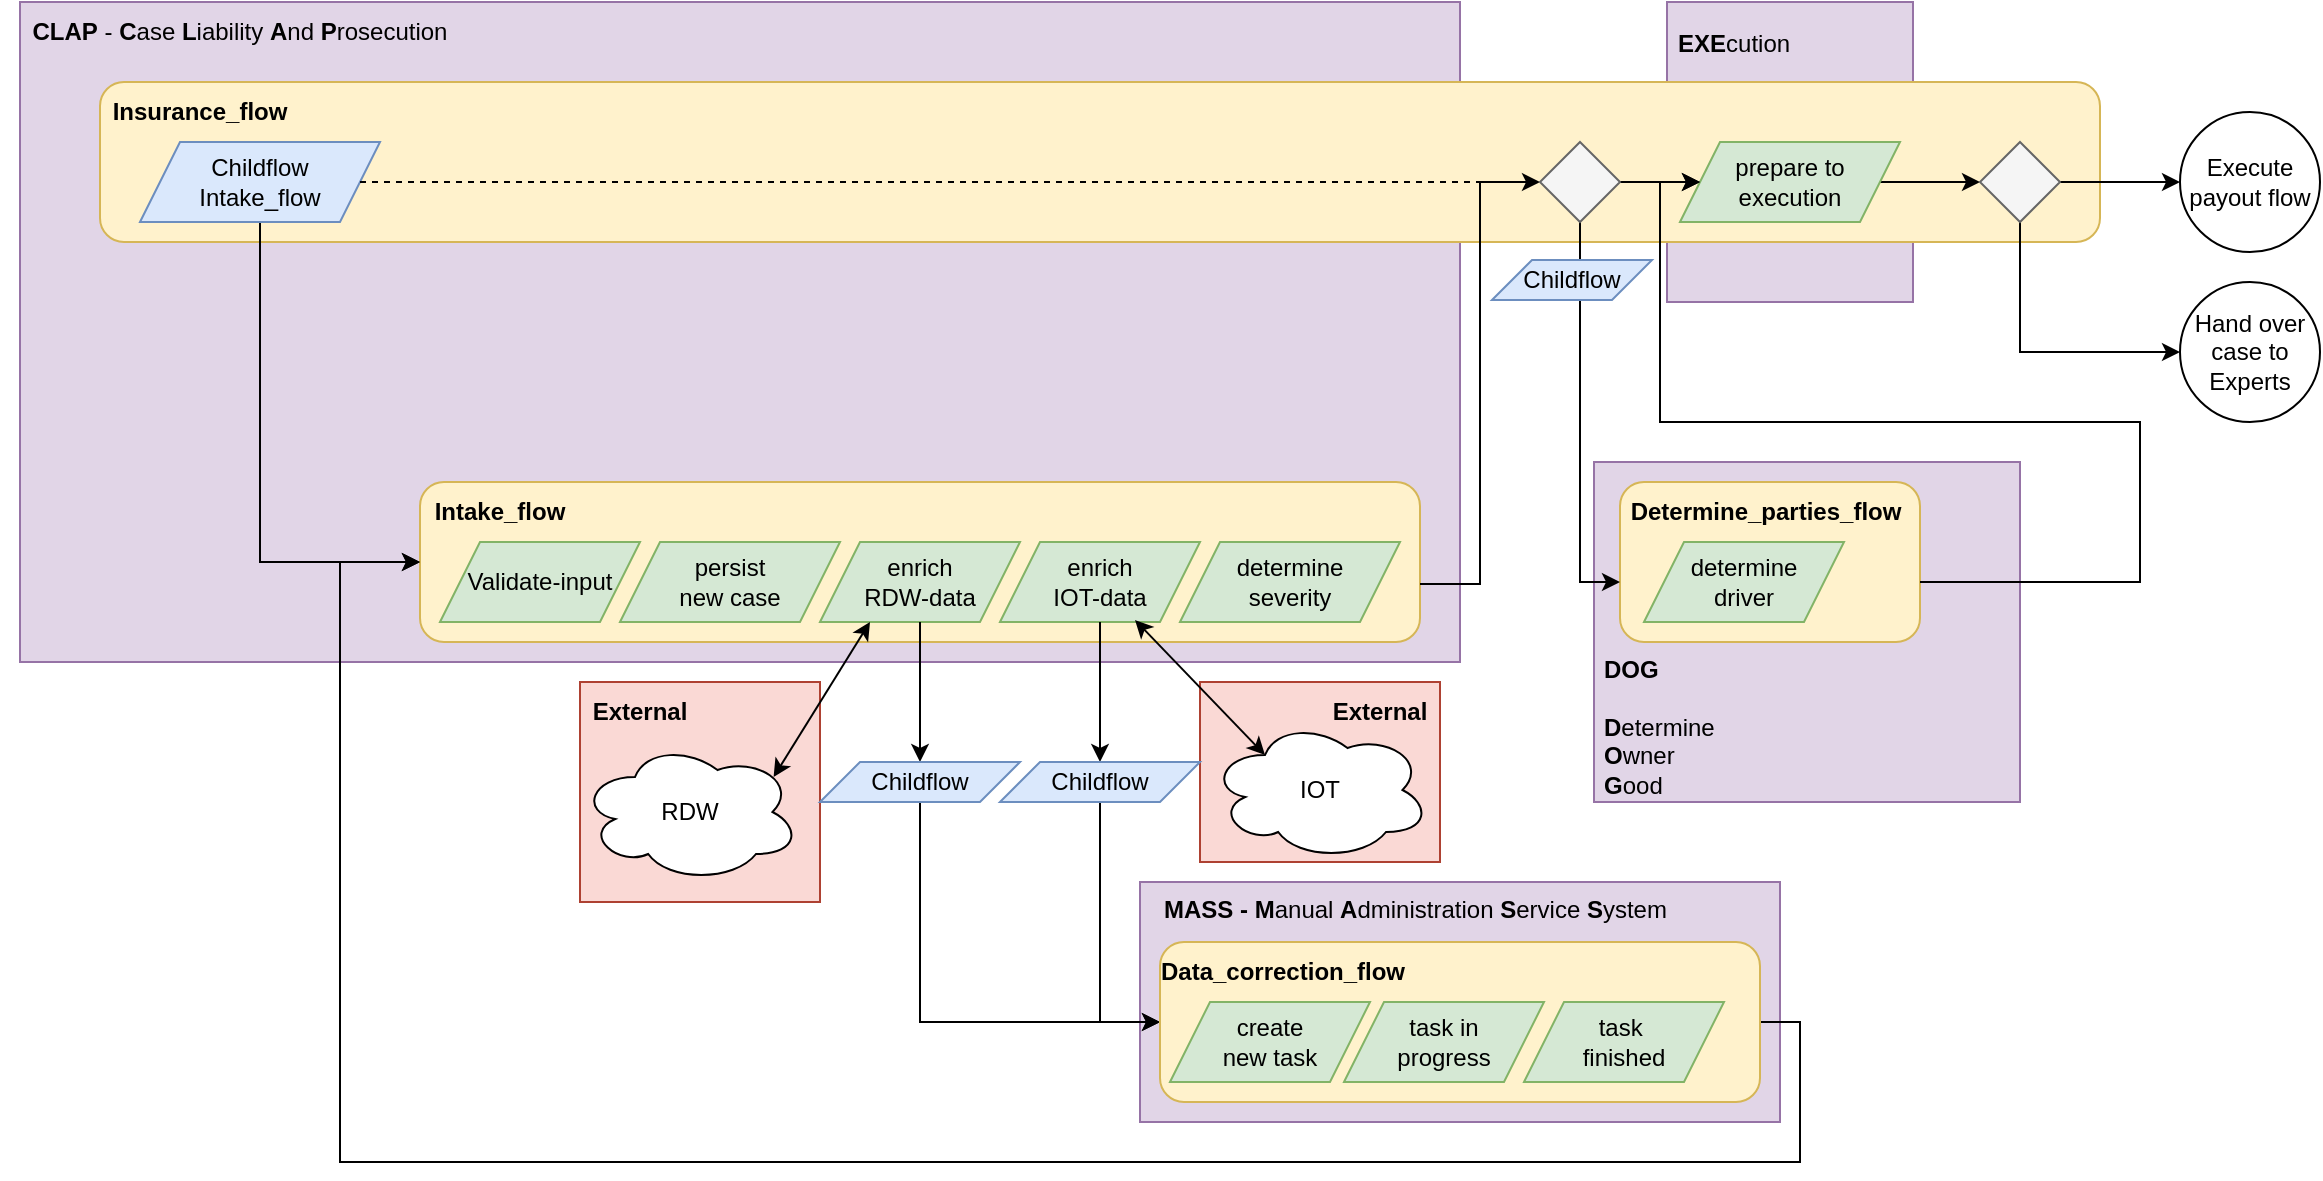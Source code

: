 <mxfile version="22.0.2" type="device">
  <diagram id="prtHgNgQTEPvFCAcTncT" name="Page-1">
    <mxGraphModel dx="2081" dy="2157" grid="1" gridSize="10" guides="1" tooltips="1" connect="1" arrows="1" fold="1" page="1" pageScale="1" pageWidth="827" pageHeight="1169" math="0" shadow="0">
      <root>
        <mxCell id="0" />
        <mxCell id="1" parent="0" />
        <mxCell id="STYyHT8B7xxHDJLArqxk-16" value="" style="rounded=0;whiteSpace=wrap;html=1;fillColor=#e1d5e7;strokeColor=#9673a6;" parent="1" vertex="1">
          <mxGeometry x="863.5" y="-240" width="123" height="150" as="geometry" />
        </mxCell>
        <mxCell id="STYyHT8B7xxHDJLArqxk-14" value="" style="rounded=0;whiteSpace=wrap;html=1;fillColor=#e1d5e7;strokeColor=#9673a6;" parent="1" vertex="1">
          <mxGeometry x="827" y="-10" width="213" height="170" as="geometry" />
        </mxCell>
        <mxCell id="STYyHT8B7xxHDJLArqxk-12" value="" style="rounded=0;whiteSpace=wrap;html=1;fillColor=#e1d5e7;strokeColor=#9673a6;" parent="1" vertex="1">
          <mxGeometry x="600" y="200" width="320" height="120" as="geometry" />
        </mxCell>
        <mxCell id="STYyHT8B7xxHDJLArqxk-10" value="" style="rounded=0;whiteSpace=wrap;html=1;fillColor=#fad9d5;strokeColor=#ae4132;" parent="1" vertex="1">
          <mxGeometry x="630" y="100" width="120" height="90" as="geometry" />
        </mxCell>
        <mxCell id="STYyHT8B7xxHDJLArqxk-9" value="" style="rounded=0;whiteSpace=wrap;html=1;fillColor=#fad9d5;strokeColor=#ae4132;" parent="1" vertex="1">
          <mxGeometry x="320" y="100" width="120" height="110" as="geometry" />
        </mxCell>
        <mxCell id="STYyHT8B7xxHDJLArqxk-3" value="" style="rounded=0;whiteSpace=wrap;html=1;fillColor=#e1d5e7;strokeColor=#9673a6;" parent="1" vertex="1">
          <mxGeometry x="40" y="-240" width="720" height="330" as="geometry" />
        </mxCell>
        <mxCell id="bT0aJn8S0_L-WUXQSwk8-2" value="RDW" style="ellipse;shape=cloud;whiteSpace=wrap;html=1;" parent="1" vertex="1">
          <mxGeometry x="320" y="130" width="110" height="70" as="geometry" />
        </mxCell>
        <mxCell id="dNxyNK7c78bLwvsdeMH5-32" value="Execute payout flow" style="ellipse;whiteSpace=wrap;html=1;" parent="1" vertex="1">
          <mxGeometry x="1120" y="-185" width="70" height="70" as="geometry" />
        </mxCell>
        <mxCell id="bT0aJn8S0_L-WUXQSwk8-31" value="Hand over case to Experts" style="ellipse;whiteSpace=wrap;html=1;" parent="1" vertex="1">
          <mxGeometry x="1120" y="-100" width="70" height="70" as="geometry" />
        </mxCell>
        <mxCell id="LE18FVDjP6FZUMCErXCb-1" value="" style="rounded=1;whiteSpace=wrap;html=1;fillColor=#fff2cc;strokeColor=#d6b656;" parent="1" vertex="1">
          <mxGeometry x="240" width="500" height="80" as="geometry" />
        </mxCell>
        <mxCell id="LE18FVDjP6FZUMCErXCb-2" value="Intake_flow" style="text;html=1;strokeColor=none;fillColor=none;align=center;verticalAlign=middle;whiteSpace=wrap;rounded=0;fontStyle=1" parent="1" vertex="1">
          <mxGeometry x="240" width="80" height="30" as="geometry" />
        </mxCell>
        <mxCell id="LE18FVDjP6FZUMCErXCb-3" value="Validate-input" style="shape=parallelogram;perimeter=parallelogramPerimeter;whiteSpace=wrap;html=1;fixedSize=1;fillColor=#d5e8d4;strokeColor=#82b366;" parent="1" vertex="1">
          <mxGeometry x="250" y="30" width="100" height="40" as="geometry" />
        </mxCell>
        <mxCell id="LE18FVDjP6FZUMCErXCb-42" style="edgeStyle=orthogonalEdgeStyle;rounded=0;orthogonalLoop=1;jettySize=auto;html=1;exitX=0.5;exitY=1;exitDx=0;exitDy=0;entryX=0;entryY=0.5;entryDx=0;entryDy=0;" parent="1" source="LE18FVDjP6FZUMCErXCb-45" target="LE18FVDjP6FZUMCErXCb-16" edge="1">
          <mxGeometry relative="1" as="geometry" />
        </mxCell>
        <mxCell id="LE18FVDjP6FZUMCErXCb-4" value="enrich&lt;br&gt;RDW-data" style="shape=parallelogram;perimeter=parallelogramPerimeter;whiteSpace=wrap;html=1;fixedSize=1;fillColor=#d5e8d4;strokeColor=#82b366;" parent="1" vertex="1">
          <mxGeometry x="440" y="30" width="100" height="40" as="geometry" />
        </mxCell>
        <mxCell id="LE18FVDjP6FZUMCErXCb-43" style="edgeStyle=orthogonalEdgeStyle;rounded=0;orthogonalLoop=1;jettySize=auto;html=1;exitX=0.5;exitY=1;exitDx=0;exitDy=0;entryX=0;entryY=0.5;entryDx=0;entryDy=0;" parent="1" source="LE18FVDjP6FZUMCErXCb-46" target="LE18FVDjP6FZUMCErXCb-16" edge="1">
          <mxGeometry relative="1" as="geometry">
            <mxPoint x="600" y="200" as="targetPoint" />
            <Array as="points">
              <mxPoint x="580" y="270" />
            </Array>
          </mxGeometry>
        </mxCell>
        <mxCell id="LE18FVDjP6FZUMCErXCb-6" value="enrich&lt;br&gt;IOT-data" style="shape=parallelogram;perimeter=parallelogramPerimeter;whiteSpace=wrap;html=1;fixedSize=1;fillColor=#d5e8d4;strokeColor=#82b366;" parent="1" vertex="1">
          <mxGeometry x="530" y="30" width="100" height="40" as="geometry" />
        </mxCell>
        <mxCell id="LE18FVDjP6FZUMCErXCb-8" value="IOT" style="ellipse;shape=cloud;whiteSpace=wrap;html=1;" parent="1" vertex="1">
          <mxGeometry x="635" y="119" width="110" height="70" as="geometry" />
        </mxCell>
        <mxCell id="LE18FVDjP6FZUMCErXCb-10" value="" style="rounded=1;whiteSpace=wrap;html=1;fillColor=#fff2cc;strokeColor=#d6b656;" parent="1" vertex="1">
          <mxGeometry x="80" y="-200" width="1000" height="80" as="geometry" />
        </mxCell>
        <mxCell id="LE18FVDjP6FZUMCErXCb-11" value="Insurance_flow" style="text;html=1;strokeColor=none;fillColor=none;align=center;verticalAlign=middle;whiteSpace=wrap;rounded=0;fontStyle=1" parent="1" vertex="1">
          <mxGeometry x="100" y="-200" width="60" height="30" as="geometry" />
        </mxCell>
        <mxCell id="LE18FVDjP6FZUMCErXCb-14" value="" style="edgeStyle=orthogonalEdgeStyle;rounded=0;orthogonalLoop=1;jettySize=auto;html=1;entryX=0;entryY=0.5;entryDx=0;entryDy=0;" parent="1" source="LE18FVDjP6FZUMCErXCb-12" target="LE18FVDjP6FZUMCErXCb-1" edge="1">
          <mxGeometry relative="1" as="geometry">
            <mxPoint x="120" y="30" as="targetPoint" />
            <Array as="points">
              <mxPoint x="160" y="40" />
            </Array>
          </mxGeometry>
        </mxCell>
        <mxCell id="LE18FVDjP6FZUMCErXCb-12" value="Childflow&lt;br&gt;Intake_flow" style="shape=parallelogram;perimeter=parallelogramPerimeter;whiteSpace=wrap;html=1;fixedSize=1;fillColor=#dae8fc;strokeColor=#6c8ebf;" parent="1" vertex="1">
          <mxGeometry x="100" y="-170" width="120" height="40" as="geometry" />
        </mxCell>
        <mxCell id="LE18FVDjP6FZUMCErXCb-15" value="" style="rounded=1;whiteSpace=wrap;html=1;fillColor=#fff2cc;strokeColor=#d6b656;" parent="1" vertex="1">
          <mxGeometry x="840" width="150" height="80" as="geometry" />
        </mxCell>
        <mxCell id="LE18FVDjP6FZUMCErXCb-41" style="edgeStyle=orthogonalEdgeStyle;rounded=0;orthogonalLoop=1;jettySize=auto;html=1;exitX=1;exitY=0.5;exitDx=0;exitDy=0;entryX=0;entryY=0.5;entryDx=0;entryDy=0;" parent="1" source="LE18FVDjP6FZUMCErXCb-16" target="LE18FVDjP6FZUMCErXCb-1" edge="1">
          <mxGeometry relative="1" as="geometry">
            <mxPoint x="130" y="100" as="targetPoint" />
            <Array as="points">
              <mxPoint x="930" y="270" />
              <mxPoint x="930" y="340" />
              <mxPoint x="200" y="340" />
              <mxPoint x="200" y="40" />
            </Array>
          </mxGeometry>
        </mxCell>
        <mxCell id="LE18FVDjP6FZUMCErXCb-16" value="" style="rounded=1;whiteSpace=wrap;html=1;fillColor=#fff2cc;strokeColor=#d6b656;" parent="1" vertex="1">
          <mxGeometry x="610" y="230" width="300" height="80" as="geometry" />
        </mxCell>
        <mxCell id="LE18FVDjP6FZUMCErXCb-21" style="edgeStyle=orthogonalEdgeStyle;rounded=0;orthogonalLoop=1;jettySize=auto;html=1;exitX=1;exitY=0.638;exitDx=0;exitDy=0;entryX=0;entryY=0.5;entryDx=0;entryDy=0;exitPerimeter=0;" parent="1" source="LE18FVDjP6FZUMCErXCb-1" target="LE18FVDjP6FZUMCErXCb-20" edge="1">
          <mxGeometry relative="1" as="geometry" />
        </mxCell>
        <mxCell id="LE18FVDjP6FZUMCErXCb-17" value="determine&lt;br&gt;severity" style="shape=parallelogram;perimeter=parallelogramPerimeter;whiteSpace=wrap;html=1;fixedSize=1;fillColor=#d5e8d4;strokeColor=#82b366;" parent="1" vertex="1">
          <mxGeometry x="620" y="30" width="110" height="40" as="geometry" />
        </mxCell>
        <mxCell id="LE18FVDjP6FZUMCErXCb-34" style="edgeStyle=orthogonalEdgeStyle;rounded=0;orthogonalLoop=1;jettySize=auto;html=1;exitX=1;exitY=0.5;exitDx=0;exitDy=0;entryX=0;entryY=0.5;entryDx=0;entryDy=0;" parent="1" source="LE18FVDjP6FZUMCErXCb-19" target="LE18FVDjP6FZUMCErXCb-32" edge="1">
          <mxGeometry relative="1" as="geometry" />
        </mxCell>
        <mxCell id="LE18FVDjP6FZUMCErXCb-19" value="prepare to&lt;br&gt;execution" style="shape=parallelogram;perimeter=parallelogramPerimeter;whiteSpace=wrap;html=1;fixedSize=1;fillColor=#d5e8d4;strokeColor=#82b366;" parent="1" vertex="1">
          <mxGeometry x="870" y="-170" width="110" height="40" as="geometry" />
        </mxCell>
        <mxCell id="LE18FVDjP6FZUMCErXCb-22" style="edgeStyle=orthogonalEdgeStyle;rounded=0;orthogonalLoop=1;jettySize=auto;html=1;exitX=1;exitY=0.5;exitDx=0;exitDy=0;entryX=0;entryY=0.5;entryDx=0;entryDy=0;" parent="1" source="LE18FVDjP6FZUMCErXCb-20" target="LE18FVDjP6FZUMCErXCb-19" edge="1">
          <mxGeometry relative="1" as="geometry" />
        </mxCell>
        <mxCell id="LE18FVDjP6FZUMCErXCb-24" style="edgeStyle=orthogonalEdgeStyle;rounded=0;orthogonalLoop=1;jettySize=auto;html=1;exitX=0.5;exitY=1;exitDx=0;exitDy=0;entryX=0;entryY=0.613;entryDx=0;entryDy=0;entryPerimeter=0;" parent="1" source="LE18FVDjP6FZUMCErXCb-20" target="LE18FVDjP6FZUMCErXCb-15" edge="1">
          <mxGeometry relative="1" as="geometry">
            <Array as="points">
              <mxPoint x="820" y="50" />
            </Array>
          </mxGeometry>
        </mxCell>
        <mxCell id="LE18FVDjP6FZUMCErXCb-20" value="" style="rhombus;whiteSpace=wrap;html=1;fillColor=#f5f5f5;strokeColor=#666666;fontColor=#333333;" parent="1" vertex="1">
          <mxGeometry x="800" y="-170" width="40" height="40" as="geometry" />
        </mxCell>
        <mxCell id="LE18FVDjP6FZUMCErXCb-23" value="determine&lt;br&gt;driver" style="shape=parallelogram;perimeter=parallelogramPerimeter;whiteSpace=wrap;html=1;fixedSize=1;fillColor=#d5e8d4;strokeColor=#82b366;" parent="1" vertex="1">
          <mxGeometry x="852" y="30" width="100" height="40" as="geometry" />
        </mxCell>
        <mxCell id="LE18FVDjP6FZUMCErXCb-25" value="persist &lt;br&gt;new case" style="shape=parallelogram;perimeter=parallelogramPerimeter;whiteSpace=wrap;html=1;fixedSize=1;fillColor=#d5e8d4;strokeColor=#82b366;" parent="1" vertex="1">
          <mxGeometry x="340" y="30" width="110" height="40" as="geometry" />
        </mxCell>
        <mxCell id="LE18FVDjP6FZUMCErXCb-31" style="edgeStyle=orthogonalEdgeStyle;rounded=0;orthogonalLoop=1;jettySize=auto;html=1;entryX=0;entryY=0.5;entryDx=0;entryDy=0;exitX=1;exitY=0.625;exitDx=0;exitDy=0;exitPerimeter=0;" parent="1" source="LE18FVDjP6FZUMCErXCb-15" target="LE18FVDjP6FZUMCErXCb-19" edge="1">
          <mxGeometry relative="1" as="geometry">
            <mxPoint x="1090" y="50" as="targetPoint" />
            <mxPoint x="1060" y="50" as="sourcePoint" />
            <Array as="points">
              <mxPoint x="1100" y="50" />
              <mxPoint x="1100" y="-30" />
              <mxPoint x="860" y="-30" />
              <mxPoint x="860" y="-150" />
            </Array>
          </mxGeometry>
        </mxCell>
        <mxCell id="LE18FVDjP6FZUMCErXCb-35" style="edgeStyle=orthogonalEdgeStyle;rounded=0;orthogonalLoop=1;jettySize=auto;html=1;exitX=0.5;exitY=1;exitDx=0;exitDy=0;entryX=0;entryY=0.5;entryDx=0;entryDy=0;" parent="1" source="LE18FVDjP6FZUMCErXCb-32" target="bT0aJn8S0_L-WUXQSwk8-31" edge="1">
          <mxGeometry relative="1" as="geometry" />
        </mxCell>
        <mxCell id="LE18FVDjP6FZUMCErXCb-36" style="edgeStyle=orthogonalEdgeStyle;rounded=0;orthogonalLoop=1;jettySize=auto;html=1;exitX=1;exitY=0.5;exitDx=0;exitDy=0;entryX=0;entryY=0.5;entryDx=0;entryDy=0;" parent="1" source="LE18FVDjP6FZUMCErXCb-32" target="dNxyNK7c78bLwvsdeMH5-32" edge="1">
          <mxGeometry relative="1" as="geometry" />
        </mxCell>
        <mxCell id="LE18FVDjP6FZUMCErXCb-32" value="" style="rhombus;whiteSpace=wrap;html=1;fillColor=#f5f5f5;fontColor=#333333;strokeColor=#666666;" parent="1" vertex="1">
          <mxGeometry x="1020" y="-170" width="40" height="40" as="geometry" />
        </mxCell>
        <mxCell id="LE18FVDjP6FZUMCErXCb-37" value="create &lt;br&gt;new task" style="shape=parallelogram;perimeter=parallelogramPerimeter;whiteSpace=wrap;html=1;fixedSize=1;fillColor=#d5e8d4;strokeColor=#82b366;" parent="1" vertex="1">
          <mxGeometry x="615" y="260" width="100" height="40" as="geometry" />
        </mxCell>
        <mxCell id="LE18FVDjP6FZUMCErXCb-38" value="task in&lt;br&gt;progress" style="shape=parallelogram;perimeter=parallelogramPerimeter;whiteSpace=wrap;html=1;fixedSize=1;fillColor=#d5e8d4;strokeColor=#82b366;" parent="1" vertex="1">
          <mxGeometry x="702" y="260" width="100" height="40" as="geometry" />
        </mxCell>
        <mxCell id="LE18FVDjP6FZUMCErXCb-39" value="task&amp;nbsp;&lt;br&gt;finished" style="shape=parallelogram;perimeter=parallelogramPerimeter;whiteSpace=wrap;html=1;fixedSize=1;fillColor=#d5e8d4;strokeColor=#82b366;" parent="1" vertex="1">
          <mxGeometry x="792" y="260" width="100" height="40" as="geometry" />
        </mxCell>
        <mxCell id="LE18FVDjP6FZUMCErXCb-40" value="Determine_parties_flow" style="text;html=1;strokeColor=none;fillColor=none;align=center;verticalAlign=middle;whiteSpace=wrap;rounded=0;fontStyle=1" parent="1" vertex="1">
          <mxGeometry x="873" width="80" height="30" as="geometry" />
        </mxCell>
        <mxCell id="LE18FVDjP6FZUMCErXCb-44" value="Data_correction_flow" style="text;html=1;strokeColor=none;fillColor=none;align=center;verticalAlign=middle;whiteSpace=wrap;rounded=0;fontStyle=1" parent="1" vertex="1">
          <mxGeometry x="610" y="230" width="123" height="30" as="geometry" />
        </mxCell>
        <mxCell id="LE18FVDjP6FZUMCErXCb-47" value="Childflow" style="shape=parallelogram;perimeter=parallelogramPerimeter;whiteSpace=wrap;html=1;fixedSize=1;fillColor=#dae8fc;strokeColor=#6c8ebf;" parent="1" vertex="1">
          <mxGeometry x="776" y="-111" width="80" height="20" as="geometry" />
        </mxCell>
        <mxCell id="LE18FVDjP6FZUMCErXCb-49" value="" style="endArrow=none;dashed=1;html=1;rounded=0;exitX=1;exitY=0.5;exitDx=0;exitDy=0;" parent="1" source="LE18FVDjP6FZUMCErXCb-12" edge="1">
          <mxGeometry width="50" height="50" relative="1" as="geometry">
            <mxPoint x="670" y="90" as="sourcePoint" />
            <mxPoint x="770" y="-150" as="targetPoint" />
          </mxGeometry>
        </mxCell>
        <mxCell id="STYyHT8B7xxHDJLArqxk-4" value="&lt;b style=&quot;border-color: var(--border-color);&quot;&gt;CLAP&lt;/b&gt;&amp;nbsp;-&amp;nbsp;&lt;b style=&quot;border-color: var(--border-color);&quot;&gt;C&lt;/b&gt;ase&amp;nbsp;&lt;b style=&quot;border-color: var(--border-color);&quot;&gt;L&lt;/b&gt;iability&amp;nbsp;&lt;b style=&quot;border-color: var(--border-color);&quot;&gt;A&lt;/b&gt;nd&amp;nbsp;&lt;b style=&quot;border-color: var(--border-color);&quot;&gt;P&lt;/b&gt;rosecution" style="text;html=1;strokeColor=none;fillColor=none;align=center;verticalAlign=middle;whiteSpace=wrap;rounded=0;" parent="1" vertex="1">
          <mxGeometry x="30" y="-240" width="240" height="30" as="geometry" />
        </mxCell>
        <mxCell id="STYyHT8B7xxHDJLArqxk-5" value="" style="edgeStyle=orthogonalEdgeStyle;rounded=0;orthogonalLoop=1;jettySize=auto;html=1;exitX=0.5;exitY=1;exitDx=0;exitDy=0;entryX=0.5;entryY=0;entryDx=0;entryDy=0;" parent="1" source="LE18FVDjP6FZUMCErXCb-4" target="LE18FVDjP6FZUMCErXCb-45" edge="1">
          <mxGeometry relative="1" as="geometry">
            <mxPoint x="490" y="70" as="sourcePoint" />
            <mxPoint x="610" y="200" as="targetPoint" />
          </mxGeometry>
        </mxCell>
        <mxCell id="LE18FVDjP6FZUMCErXCb-45" value="Childflow" style="shape=parallelogram;perimeter=parallelogramPerimeter;whiteSpace=wrap;html=1;fixedSize=1;fillColor=#dae8fc;strokeColor=#6c8ebf;" parent="1" vertex="1">
          <mxGeometry x="440" y="140" width="100" height="20" as="geometry" />
        </mxCell>
        <mxCell id="STYyHT8B7xxHDJLArqxk-6" value="" style="edgeStyle=orthogonalEdgeStyle;rounded=0;orthogonalLoop=1;jettySize=auto;html=1;exitX=0.5;exitY=1;exitDx=0;exitDy=0;entryX=0.5;entryY=0;entryDx=0;entryDy=0;" parent="1" source="LE18FVDjP6FZUMCErXCb-6" target="LE18FVDjP6FZUMCErXCb-46" edge="1">
          <mxGeometry relative="1" as="geometry">
            <mxPoint x="610" y="200" as="targetPoint" />
            <Array as="points" />
            <mxPoint x="580" y="70" as="sourcePoint" />
          </mxGeometry>
        </mxCell>
        <mxCell id="LE18FVDjP6FZUMCErXCb-46" value="Childflow" style="shape=parallelogram;perimeter=parallelogramPerimeter;whiteSpace=wrap;html=1;fixedSize=1;fillColor=#dae8fc;strokeColor=#6c8ebf;" parent="1" vertex="1">
          <mxGeometry x="530" y="140" width="100" height="20" as="geometry" />
        </mxCell>
        <mxCell id="STYyHT8B7xxHDJLArqxk-7" value="" style="endArrow=classic;startArrow=classic;html=1;rounded=0;exitX=0.88;exitY=0.25;exitDx=0;exitDy=0;exitPerimeter=0;entryX=0.25;entryY=1;entryDx=0;entryDy=0;" parent="1" source="bT0aJn8S0_L-WUXQSwk8-2" target="LE18FVDjP6FZUMCErXCb-4" edge="1">
          <mxGeometry width="50" height="50" relative="1" as="geometry">
            <mxPoint x="680" y="60" as="sourcePoint" />
            <mxPoint x="730" y="10" as="targetPoint" />
          </mxGeometry>
        </mxCell>
        <mxCell id="STYyHT8B7xxHDJLArqxk-8" value="" style="endArrow=classic;startArrow=classic;html=1;rounded=0;exitX=0.25;exitY=0.25;exitDx=0;exitDy=0;exitPerimeter=0;entryX=0.675;entryY=0.975;entryDx=0;entryDy=0;entryPerimeter=0;" parent="1" source="LE18FVDjP6FZUMCErXCb-8" target="LE18FVDjP6FZUMCErXCb-6" edge="1">
          <mxGeometry width="50" height="50" relative="1" as="geometry">
            <mxPoint x="437" y="123" as="sourcePoint" />
            <mxPoint x="475" y="80" as="targetPoint" />
          </mxGeometry>
        </mxCell>
        <mxCell id="STYyHT8B7xxHDJLArqxk-11" value="&lt;b&gt;External&lt;/b&gt;" style="text;html=1;strokeColor=none;fillColor=none;align=center;verticalAlign=middle;whiteSpace=wrap;rounded=0;" parent="1" vertex="1">
          <mxGeometry x="320" y="100" width="60" height="30" as="geometry" />
        </mxCell>
        <mxCell id="STYyHT8B7xxHDJLArqxk-13" value="&lt;div style=&quot;text-align: center;&quot;&gt;&lt;span style=&quot;background-color: initial;&quot;&gt;&lt;b&gt;MASS - M&lt;/b&gt;anual &lt;b&gt;A&lt;/b&gt;dministration &lt;b&gt;S&lt;/b&gt;ervice &lt;b&gt;S&lt;/b&gt;ystem&lt;/span&gt;&lt;/div&gt;" style="text;whiteSpace=wrap;html=1;" parent="1" vertex="1">
          <mxGeometry x="610" y="200" width="310" height="40" as="geometry" />
        </mxCell>
        <mxCell id="STYyHT8B7xxHDJLArqxk-17" value="&lt;b&gt;DOG&amp;nbsp;&lt;br&gt;&lt;br&gt;D&lt;/b&gt;etermine&lt;br&gt;&lt;b&gt;O&lt;/b&gt;wner&lt;br&gt;&lt;b&gt;G&lt;/b&gt;ood" style="text;html=1;strokeColor=none;fillColor=none;align=left;verticalAlign=top;whiteSpace=wrap;rounded=0;" parent="1" vertex="1">
          <mxGeometry x="830" y="80" width="120" height="80" as="geometry" />
        </mxCell>
        <mxCell id="STYyHT8B7xxHDJLArqxk-19" value="&lt;b&gt;EXE&lt;/b&gt;cution&lt;br&gt;&lt;br&gt;" style="text;html=1;strokeColor=none;fillColor=none;align=left;verticalAlign=top;whiteSpace=wrap;rounded=0;" parent="1" vertex="1">
          <mxGeometry x="866.5" y="-233" width="120" height="40" as="geometry" />
        </mxCell>
        <mxCell id="10SKI6GzSQql-EhbrDal-2" value="&lt;b&gt;External&lt;/b&gt;" style="text;html=1;strokeColor=none;fillColor=none;align=center;verticalAlign=middle;whiteSpace=wrap;rounded=0;" parent="1" vertex="1">
          <mxGeometry x="690" y="100" width="60" height="30" as="geometry" />
        </mxCell>
      </root>
    </mxGraphModel>
  </diagram>
</mxfile>
